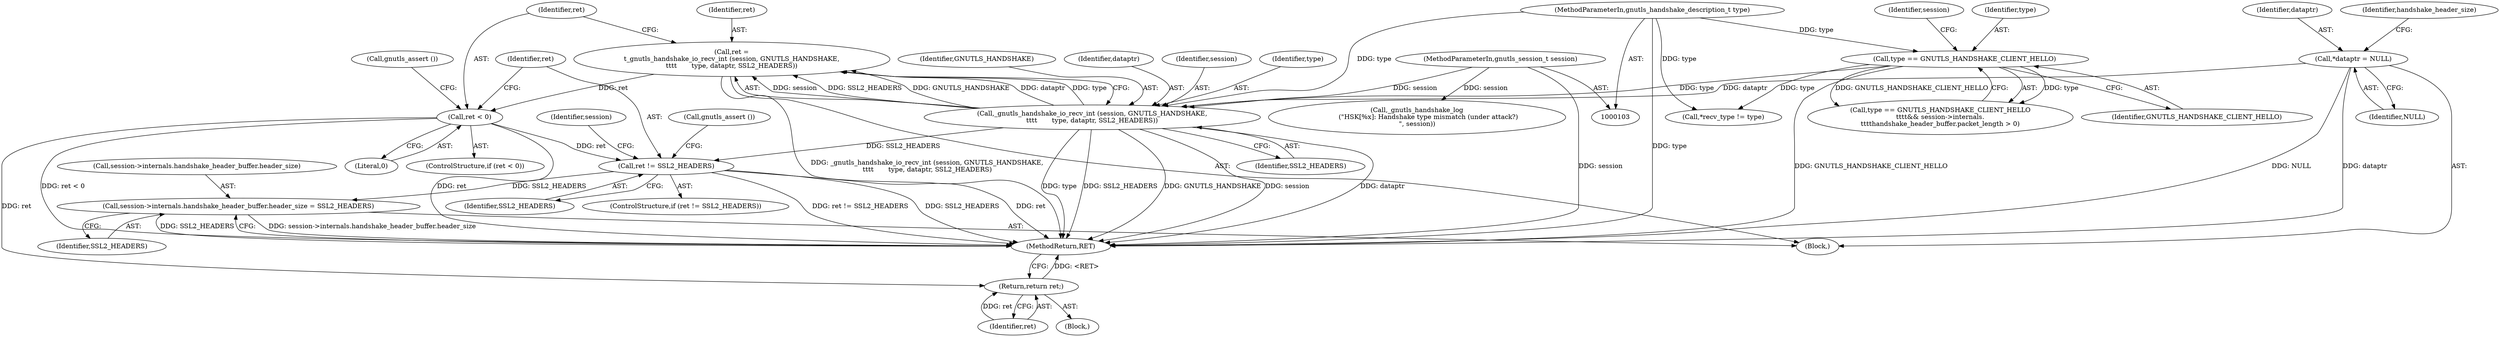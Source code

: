 digraph "0_savannah_bc8102405fda11ea00ca3b42acc4f4bce9d6e97b_1@API" {
"1000184" [label="(Call,ret =\n\t_gnutls_handshake_io_recv_int (session, GNUTLS_HANDSHAKE,\n\t\t\t\t       type, dataptr, SSL2_HEADERS))"];
"1000186" [label="(Call,_gnutls_handshake_io_recv_int (session, GNUTLS_HANDSHAKE,\n\t\t\t\t       type, dataptr, SSL2_HEADERS))"];
"1000104" [label="(MethodParameterIn,gnutls_session_t session)"];
"1000141" [label="(Call,type == GNUTLS_HANDSHAKE_CLIENT_HELLO)"];
"1000105" [label="(MethodParameterIn,gnutls_handshake_description_t type)"];
"1000114" [label="(Call,*dataptr = NULL)"];
"1000193" [label="(Call,ret < 0)"];
"1000198" [label="(Return,return ret;)"];
"1000201" [label="(Call,ret != SSL2_HEADERS)"];
"1000208" [label="(Call,session->internals.handshake_header_buffer.header_size = SSL2_HEADERS)"];
"1000188" [label="(Identifier,GNUTLS_HANDSHAKE)"];
"1000190" [label="(Identifier,dataptr)"];
"1000116" [label="(Identifier,NULL)"];
"1000107" [label="(Block,)"];
"1000192" [label="(ControlStructure,if (ret < 0))"];
"1000187" [label="(Identifier,session)"];
"1000148" [label="(Identifier,session)"];
"1000212" [label="(Identifier,session)"];
"1000193" [label="(Call,ret < 0)"];
"1000114" [label="(Call,*dataptr = NULL)"];
"1000205" [label="(Call,gnutls_assert ())"];
"1000200" [label="(ControlStructure,if (ret != SSL2_HEADERS))"];
"1000199" [label="(Identifier,ret)"];
"1000184" [label="(Call,ret =\n\t_gnutls_handshake_io_recv_int (session, GNUTLS_HANDSHAKE,\n\t\t\t\t       type, dataptr, SSL2_HEADERS))"];
"1000194" [label="(Identifier,ret)"];
"1000186" [label="(Call,_gnutls_handshake_io_recv_int (session, GNUTLS_HANDSHAKE,\n\t\t\t\t       type, dataptr, SSL2_HEADERS))"];
"1000142" [label="(Identifier,type)"];
"1000105" [label="(MethodParameterIn,gnutls_handshake_description_t type)"];
"1000185" [label="(Identifier,ret)"];
"1000208" [label="(Call,session->internals.handshake_header_buffer.header_size = SSL2_HEADERS)"];
"1000196" [label="(Block,)"];
"1000115" [label="(Identifier,dataptr)"];
"1000119" [label="(Identifier,handshake_header_size)"];
"1000202" [label="(Identifier,ret)"];
"1000189" [label="(Identifier,type)"];
"1000140" [label="(Call,type == GNUTLS_HANDSHAKE_CLIENT_HELLO\n\t\t\t\t&& session->internals.\n\t\t\t\thandshake_header_buffer.packet_length > 0)"];
"1000217" [label="(MethodReturn,RET)"];
"1000203" [label="(Identifier,SSL2_HEADERS)"];
"1000165" [label="(Call,*recv_type != type)"];
"1000195" [label="(Literal,0)"];
"1000141" [label="(Call,type == GNUTLS_HANDSHAKE_CLIENT_HELLO)"];
"1000104" [label="(MethodParameterIn,gnutls_session_t session)"];
"1000171" [label="(Call,_gnutls_handshake_log\n           (\"HSK[%x]: Handshake type mismatch (under attack?)\n\", session))"];
"1000143" [label="(Identifier,GNUTLS_HANDSHAKE_CLIENT_HELLO)"];
"1000201" [label="(Call,ret != SSL2_HEADERS)"];
"1000198" [label="(Return,return ret;)"];
"1000191" [label="(Identifier,SSL2_HEADERS)"];
"1000216" [label="(Identifier,SSL2_HEADERS)"];
"1000197" [label="(Call,gnutls_assert ())"];
"1000209" [label="(Call,session->internals.handshake_header_buffer.header_size)"];
"1000184" -> "1000107"  [label="AST: "];
"1000184" -> "1000186"  [label="CFG: "];
"1000185" -> "1000184"  [label="AST: "];
"1000186" -> "1000184"  [label="AST: "];
"1000194" -> "1000184"  [label="CFG: "];
"1000184" -> "1000217"  [label="DDG: _gnutls_handshake_io_recv_int (session, GNUTLS_HANDSHAKE,\n\t\t\t\t       type, dataptr, SSL2_HEADERS)"];
"1000186" -> "1000184"  [label="DDG: session"];
"1000186" -> "1000184"  [label="DDG: SSL2_HEADERS"];
"1000186" -> "1000184"  [label="DDG: GNUTLS_HANDSHAKE"];
"1000186" -> "1000184"  [label="DDG: dataptr"];
"1000186" -> "1000184"  [label="DDG: type"];
"1000184" -> "1000193"  [label="DDG: ret"];
"1000186" -> "1000191"  [label="CFG: "];
"1000187" -> "1000186"  [label="AST: "];
"1000188" -> "1000186"  [label="AST: "];
"1000189" -> "1000186"  [label="AST: "];
"1000190" -> "1000186"  [label="AST: "];
"1000191" -> "1000186"  [label="AST: "];
"1000186" -> "1000217"  [label="DDG: GNUTLS_HANDSHAKE"];
"1000186" -> "1000217"  [label="DDG: session"];
"1000186" -> "1000217"  [label="DDG: dataptr"];
"1000186" -> "1000217"  [label="DDG: type"];
"1000186" -> "1000217"  [label="DDG: SSL2_HEADERS"];
"1000104" -> "1000186"  [label="DDG: session"];
"1000141" -> "1000186"  [label="DDG: type"];
"1000105" -> "1000186"  [label="DDG: type"];
"1000114" -> "1000186"  [label="DDG: dataptr"];
"1000186" -> "1000201"  [label="DDG: SSL2_HEADERS"];
"1000104" -> "1000103"  [label="AST: "];
"1000104" -> "1000217"  [label="DDG: session"];
"1000104" -> "1000171"  [label="DDG: session"];
"1000141" -> "1000140"  [label="AST: "];
"1000141" -> "1000143"  [label="CFG: "];
"1000142" -> "1000141"  [label="AST: "];
"1000143" -> "1000141"  [label="AST: "];
"1000148" -> "1000141"  [label="CFG: "];
"1000140" -> "1000141"  [label="CFG: "];
"1000141" -> "1000217"  [label="DDG: GNUTLS_HANDSHAKE_CLIENT_HELLO"];
"1000141" -> "1000140"  [label="DDG: type"];
"1000141" -> "1000140"  [label="DDG: GNUTLS_HANDSHAKE_CLIENT_HELLO"];
"1000105" -> "1000141"  [label="DDG: type"];
"1000141" -> "1000165"  [label="DDG: type"];
"1000105" -> "1000103"  [label="AST: "];
"1000105" -> "1000217"  [label="DDG: type"];
"1000105" -> "1000165"  [label="DDG: type"];
"1000114" -> "1000107"  [label="AST: "];
"1000114" -> "1000116"  [label="CFG: "];
"1000115" -> "1000114"  [label="AST: "];
"1000116" -> "1000114"  [label="AST: "];
"1000119" -> "1000114"  [label="CFG: "];
"1000114" -> "1000217"  [label="DDG: dataptr"];
"1000114" -> "1000217"  [label="DDG: NULL"];
"1000193" -> "1000192"  [label="AST: "];
"1000193" -> "1000195"  [label="CFG: "];
"1000194" -> "1000193"  [label="AST: "];
"1000195" -> "1000193"  [label="AST: "];
"1000197" -> "1000193"  [label="CFG: "];
"1000202" -> "1000193"  [label="CFG: "];
"1000193" -> "1000217"  [label="DDG: ret"];
"1000193" -> "1000217"  [label="DDG: ret < 0"];
"1000193" -> "1000198"  [label="DDG: ret"];
"1000193" -> "1000201"  [label="DDG: ret"];
"1000198" -> "1000196"  [label="AST: "];
"1000198" -> "1000199"  [label="CFG: "];
"1000199" -> "1000198"  [label="AST: "];
"1000217" -> "1000198"  [label="CFG: "];
"1000198" -> "1000217"  [label="DDG: <RET>"];
"1000199" -> "1000198"  [label="DDG: ret"];
"1000201" -> "1000200"  [label="AST: "];
"1000201" -> "1000203"  [label="CFG: "];
"1000202" -> "1000201"  [label="AST: "];
"1000203" -> "1000201"  [label="AST: "];
"1000205" -> "1000201"  [label="CFG: "];
"1000212" -> "1000201"  [label="CFG: "];
"1000201" -> "1000217"  [label="DDG: ret != SSL2_HEADERS"];
"1000201" -> "1000217"  [label="DDG: SSL2_HEADERS"];
"1000201" -> "1000217"  [label="DDG: ret"];
"1000201" -> "1000208"  [label="DDG: SSL2_HEADERS"];
"1000208" -> "1000107"  [label="AST: "];
"1000208" -> "1000216"  [label="CFG: "];
"1000209" -> "1000208"  [label="AST: "];
"1000216" -> "1000208"  [label="AST: "];
"1000217" -> "1000208"  [label="CFG: "];
"1000208" -> "1000217"  [label="DDG: session->internals.handshake_header_buffer.header_size"];
"1000208" -> "1000217"  [label="DDG: SSL2_HEADERS"];
}
